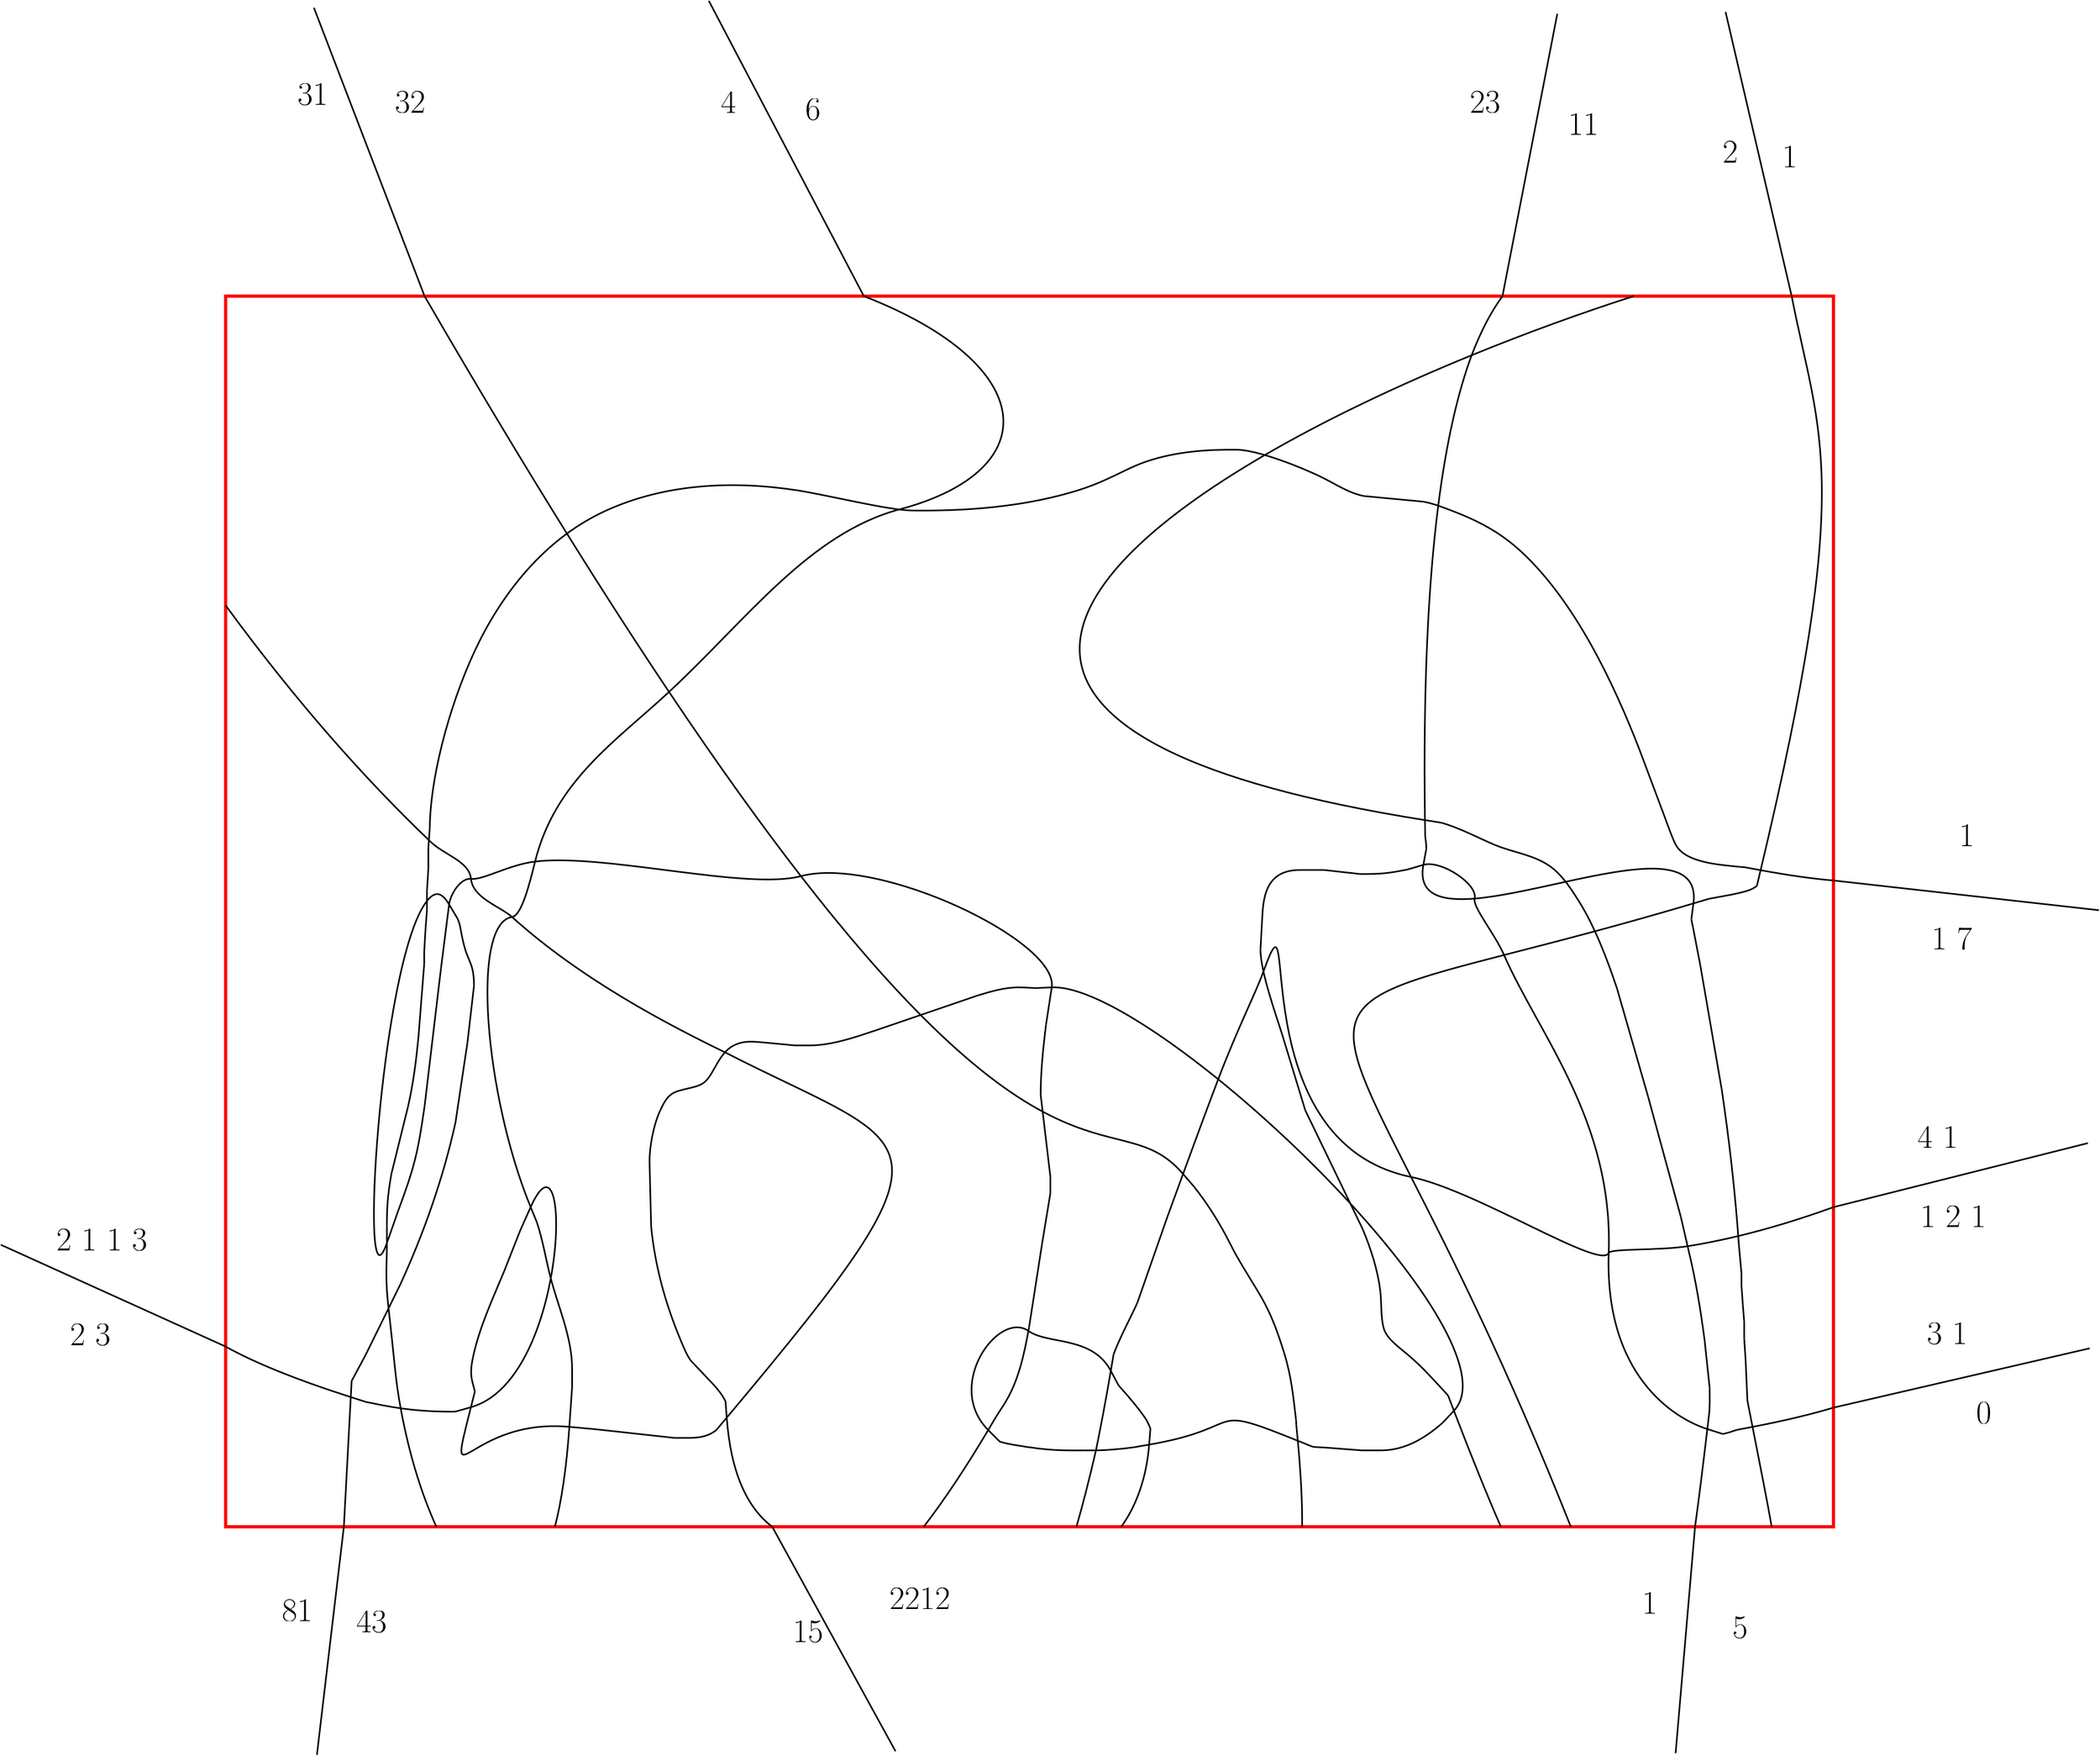 <?xml version="1.0"?>
<!DOCTYPE ipe SYSTEM "ipe.dtd">
<ipe version="70005" creator="svgtoipe 20091018">
<ipestyle>
<layout paper="1500 1300" frame="1500 1300" origin="0 0" crop="no"/>
<opacity name="10%" value="0.10"/>
<opacity name="20%" value="0.20"/>
<opacity name="30%" value="0.30"/>
<opacity name="40%" value="0.40"/>
<opacity name="50%" value="0.50"/>
<opacity name="60%" value="0.60"/>
<opacity name="70%" value="0.70"/>
<opacity name="80%" value="0.80"/>
<opacity name="90%" value="0.90"/>
<pathstyle cap="0" join="0" fillrule="wind"/>
</ipestyle>
<page>
<group matrix="1 0 0 -1 0 1300">
<group matrix="1 0 0 1 241 261.551">
<path stroke="1 0 0" pen="2" cap="0" join="0">
0 0 m 1000 0 l 1000 765.449 l 0 765.449 l h
</path>
<path stroke="0 0 0" pen="1" cap="0" join="0">
923.006 679.239 m
921.94 669.209 920.874 659.18 919.808 649.15 c
</path>
<path stroke="0 0 0" pen="1" cap="0" join="0">
919.808 649.15 m
917.392 630.796 914.366 612.132 909.999 594.13 c
</path>
<path stroke="0 0 0" pen="1" cap="0" join="0">
909.999 594.13 m
908.349 586.966 906.698 579.802 905.048 572.638 c
</path>
<path stroke="0 0 0" pen="1" cap="0" join="0">
905.048 572.638 m
898.259 547.708 891.471 522.777 884.682 497.846 c
</path>
<path stroke="0 0 0" pen="1" cap="0" join="0">
884.682 497.846 m
878.258 475.495 871.833 453.143 865.409 430.792 c
</path>
<path stroke="0 0 0" pen="1" cap="0" join="0">
865.409 430.792 m
859.374 412.696 851.482 391.866 841.295 375.773 c
</path>
<path stroke="0 0 0" pen="1" cap="0" join="0">
841.295 375.773 m
837.135 369.214 832.57 362.173 826.724 357.015 c
</path>
<path stroke="0 0 0" pen="1" cap="0" join="0">
826.724 357.015 m
816.09 347.627 801.588 346.51 788.899 341.145 c
</path>
<path stroke="0 0 0" pen="1" cap="0" join="0">
705.511 359.439 m
698.061 358.605 690.61 357.771 683.16 356.938 c
</path>
<path stroke="0 0 0" pen="1" cap="0" join="0">
683.16 356.938 m
678.288 356.938 673.417 356.938 668.545 356.938 c
</path>
<path stroke="0 0 0" pen="1" cap="0" join="0">
668.545 356.938 m
664.144 356.912 659.536 357.531 655.65 359.749 c
</path>
<path stroke="0 0 0" pen="1" cap="0" join="0">
655.65 359.749 m
644.552 366.11 645.154 381.034 644.397 392.107 c
</path>
<path stroke="0 0 0" pen="1" cap="0" join="0">
644.397 392.107 m
644.137 396.978 643.876 401.85 643.615 406.721 c
</path>
<path stroke="0 0 0" pen="1" cap="0" join="0">
643.615 406.721 m
643.778 420.235 652.719 445.501 657.077 459.161 c
</path>
<path stroke="0 0 0" pen="1" cap="0" join="0">
657.077 459.161 m
661.883 474.922 666.689 490.682 671.494 506.443 c
</path>
<path stroke="0 0 0" pen="1" cap="0" join="0">
671.494 506.443 m
683.403 531.087 695.313 555.731 707.222 580.375 c
</path>
<path stroke="0 0 0" pen="1" cap="0" join="0">
707.222 580.375 m
712.371 592.806 716.558 605.667 718.166 619.061 c
</path>
<path stroke="0 0 0" pen="1" cap="0" join="0">
718.166 619.061 m
718.948 625.62 718.32 638.301 721.028 643.992 c
</path>
<path stroke="0 0 0" pen="1" cap="0" join="0">
721.028 643.992 m
723.762 649.743 730.76 654.557 735.6 658.718 c
</path>
<path stroke="0 0 0" pen="1" cap="0" join="0">
735.6 658.718 m
743.827 665.794 747.317 669.782 754.53 677.52 c
</path>
<path stroke="0 0 0" pen="1" cap="0" join="0">
719.266 717.924 m
733.502 717.752 745.778 710.436 756.232 701.341 c
</path>
<path stroke="0 0 0" pen="1" cap="0" join="0">
706.371 717.924 m
710.669 717.924 714.968 717.924 719.266 717.924 c
</path>
<path stroke="0 0 0" pen="1" cap="0" join="0">
684.02 716.205 m
691.47 716.778 698.92 717.351 706.371 717.924 c
</path>
<path stroke="0 0 0" pen="1" cap="0" join="0">
665.726 699.011 m
663.912 683.709 662.872 671.897 658.212 656.887 c
</path>
<path stroke="0 0 0" pen="1" cap="0" join="0">
658.212 656.887 m
648.24 624.804 643.03 622.216 627.642 594.99 c
</path>
<path stroke="0 0 0" pen="1" cap="0" join="0">
627.642 594.99 m
625.714 591.265 623.785 587.539 621.857 583.814 c
</path>
<path stroke="0 0 0" pen="1" cap="0" join="0">
585.733 572.638 m
579.524 590.405 573.314 608.172 567.104 625.939 c
</path>
<path stroke="0 0 0" pen="1" cap="0" join="0">
573.139 699.871 m
570.775 695.341 561.37 684.199 557.648 680.099 c
</path>
<path stroke="0 0 0" pen="1" cap="0" join="0">
491.453 714.7 m
513.693 718.44 519.367 717.958 541.314 717.924 c
</path>
<path stroke="0 0 0" pen="1" cap="0" join="0">
483.983 689.555 m
493.198 675.241 496.697 657.988 499.689 641.413 c
</path>
<path stroke="0 0 0" pen="1" cap="0" join="0">
499.689 641.413 m
502.411 623.933 505.133 606.452 507.856 588.972 c
</path>
<path stroke="0 0 0" pen="1" cap="0" join="0">
507.856 588.972 m
509.552 578.656 511.249 568.34 512.945 558.024 c
</path>
<path stroke="0 0 0" pen="1" cap="0" join="0">
512.945 558.024 m
512.945 554.585 512.945 551.146 512.945 547.707 c
</path>
<path stroke="0 0 0" pen="1" cap="0" join="0">
512.945 547.707 m
510.939 530.8 508.933 513.893 506.927 496.987 c
</path>
<path stroke="0 0 0" pen="1" cap="0" join="0">
506.927 496.987 m
506.901 482.131 508.466 467.861 510.237 453.143 c
</path>
<path stroke="0 0 0" pen="1" cap="0" join="0">
493.173 429.932 m
484.413 429.949 475.704 432.528 467.382 435.107 c
</path>
<path stroke="0 0 0" pen="1" cap="0" join="0">
467.382 435.107 m
446.464 442.266 425.545 449.424 404.626 456.582 c
</path>
<path stroke="0 0 0" pen="1" cap="0" join="0">
404.626 456.582 m
391.611 460.923 377.177 466.013 363.362 466.038 c
</path>
<path stroke="0 0 0" pen="1" cap="0" join="0">
363.362 466.038 m
360.21 466.038 357.058 466.038 353.906 466.038 c
</path>
<path stroke="0 0 0" pen="1" cap="0" join="0">
353.906 466.038 m
347.602 465.442 341.297 464.846 334.993 464.25 c
</path>
<path stroke="0 0 0" pen="1" cap="0" join="0">
334.993 464.25 m
328.391 463.717 322.408 462.858 316.08 466.038 c
</path>
<path stroke="0 0 0" pen="1" cap="0" join="0">
316.08 466.038 m
306.607 470.801 303.976 483.67 297.873 488.888 c
</path>
<path stroke="0 0 0" pen="1" cap="0" join="0">
297.873 488.888 m
293.11 492.963 282.708 492.714 277.473 496.247 c
</path>
<path stroke="0 0 0" pen="1" cap="0" join="0">
277.473 496.247 m
274.008 498.594 272.065 502.746 270.329 506.443 c
</path>
<path stroke="0 0 0" pen="1" cap="0" join="0">
270.329 506.443 m
266.219 515.194 263.658 528.579 263.64 538.251 c
</path>
<path stroke="0 0 0" pen="1" cap="0" join="0">
263.64 538.251 m
263.976 551.719 264.311 565.188 264.646 578.656 c
</path>
<path stroke="0 0 0" pen="1" cap="0" join="0">
264.646 578.656 m
266.959 602.89 273.509 626.721 282.914 649.15 c
</path>
<path stroke="0 0 0" pen="1" cap="0" join="0">
282.914 649.15 m
284.668 653.32 286.645 658.409 289.25 662.045 c
</path>
<path stroke="0 0 0" pen="1" cap="0" join="0">
289.25 662.045 m
294.133 667.203 299.016 672.361 303.899 677.52 c
</path>
<path stroke="0 0 0" pen="1" cap="0" join="0">
279.114 710.187 m
281.98 710.187 284.846 710.187 287.711 710.187 c
</path>
<path stroke="0 0 0" pen="1" cap="0" join="0">
230.973 704.891 m
247.02 706.657 263.067 708.422 279.114 710.187 c
</path>
<path stroke="0 0 0" pen="1" cap="0" join="0">
215.499 667.203 m
215.499 670.929 215.499 674.654 215.499 678.379 c
</path>
<path stroke="0 0 0" pen="1" cap="0" join="0">
201.65 608.745 m
206.472 628.019 215.464 647.138 215.499 667.203 c
</path>
<path stroke="0 0 0" pen="1" cap="0" join="0">
183.192 581.235 m
179.917 589.545 176.642 597.856 173.366 606.166 c
</path>
<path stroke="0 0 0" pen="1" cap="0" join="0">
173.366 606.166 m
165.999 624.03 157.815 641.267 153.783 660.326 c
</path>
<path stroke="0 0 0" pen="1" cap="0" join="0">
153.783 660.326 m
152.889 664.538 152.322 668.931 153.018 673.221 c
</path>
<path stroke="0 0 0" pen="1" cap="0" join="0">
90.8466 688.515 m
108.35 692.297 122.792 693.879 140.707 693.853 c
</path>
<path stroke="0 0 0" pen="1" cap="0" join="0">
87.0469 658.607 m
84.5882 663.192 82.1296 667.777 79.6709 672.362 c
</path>
<path stroke="0 0 0" pen="1" cap="0" join="0">
108.633 614.763 m
101.438 629.377 94.2423 643.992 87.0469 658.607 c
</path>
<path stroke="0 0 0" pen="1" cap="0" join="0">
142.925 514.18 m
135.292 548.748 123.359 582.602 108.633 614.763 c
</path>
<path stroke="0 0 0" pen="1" cap="0" join="0">
150.405 464.319 m
147.912 480.939 145.418 497.56 142.925 514.18 c
</path>
<path stroke="0 0 0" pen="1" cap="0" join="0">
154.462 429.072 m
153.11 440.821 151.757 452.57 150.405 464.319 c
</path>
<path stroke="0 0 0" pen="1" cap="0" join="0">
148.152 403.282 m
151.015 414.699 154.479 414.914 154.462 429.072 c
</path>
<path stroke="0 0 0" pen="1" cap="0" join="0">
133.968 417.897 m
130.561 446.552 127.153 475.208 123.746 503.864 c
</path>
<path stroke="0 0 0" pen="1" cap="0" join="0">
123.746 503.864 m
119.568 532.869 117.488 541.655 107.223 569.199 c
</path>
<path stroke="0 0 0" pen="1" cap="0" join="0">
103.097 545.988 m
106.564 531.947 110.032 517.905 113.499 503.864 c
</path>
<path stroke="0 0 0" pen="1" cap="0" join="0">
113.499 503.864 m
116.723 489.774 118.537 475.237 119.929 460.88 c
</path>
<path stroke="0 0 0" pen="1" cap="0" join="0">
119.929 460.88 m
121.124 445.693 122.319 430.505 123.514 415.318 c
</path>
<path stroke="0 0 0" pen="1" cap="0" join="0">
123.514 415.318 m
123.514 412.739 123.514 410.16 123.514 407.581 c
</path>
<path stroke="0 0 0" pen="1" cap="0" join="0">
123.514 407.581 m
123.801 402.709 124.087 397.838 124.374 392.966 c
</path>
<path stroke="0 0 0" pen="1" cap="0" join="0">
124.374 392.966 m
124.66 389.241 124.947 385.516 125.233 381.791 c
</path>
<path stroke="0 0 0" pen="1" cap="0" join="0">
125.233 381.791 m
125.233 377.779 125.233 373.767 125.233 369.755 c
</path>
<path stroke="0 0 0" pen="1" cap="0" join="0">
125.233 369.755 m
125.52 365.17 125.807 360.585 126.093 356 c
</path>
<path stroke="0 0 0" pen="1" cap="0" join="0">
126.093 356 m
126.093 351.702 126.093 347.404 126.093 343.105 c
</path>
<path stroke="0 0 0" pen="1" cap="0" join="0">
126.093 343.105 m
126.38 339.094 126.666 335.082 126.953 331.07 c
</path>
<path stroke="0 0 0" pen="1" cap="0" join="0">
126.953 331.07 m
127.374 295.162 141.662 247.063 157.686 215.014 c
</path>
<path stroke="0 0 0" pen="1" cap="0" join="0">
157.686 215.014 m
174.811 180.774 200.747 149.869 236.131 133.612 c
</path>
<path stroke="0 0 0" pen="1" cap="0" join="0">
236.131 133.612 m
273.32 116.522 315.642 114.605 355.625 120.812 c
</path>
<path stroke="0 0 0" pen="1" cap="0" join="0">
355.625 120.812 m
373.988 123.666 412.088 133.165 426.978 133.346 c
</path>
<path stroke="0 0 0" pen="1" cap="0" join="0">
426.978 133.346 m
460.333 133.733 494.548 131.205 526.7 121.809 c
</path>
<path stroke="0 0 0" pen="1" cap="0" join="0">
526.7 121.809 m
549.077 115.258 558.817 107.47 573.122 102.698 c
</path>
<path stroke="0 0 0" pen="1" cap="0" join="0">
573.122 102.698 m
591.184 96.6893 610.122 95.3052 629.001 95.5202 c
</path>
<path stroke="0 0 0" pen="1" cap="0" join="0">
629.001 95.5202 m
642.162 95.6749 670.162 106.859 682.3 112.928 c
</path>
<path stroke="0 0 0" pen="1" cap="0" join="0">
682.3 112.928 m
690.613 117.081 698.883 122.651 708.09 124.354 c
</path>
<path stroke="0 0 0" pen="1" cap="0" join="0">
708.09 124.354 m
720.412 125.523 732.734 126.692 745.056 127.861 c
</path>
<path stroke="0 0 0" pen="1" cap="0" join="0">
745.056 127.861 m
750.549 128.858 756.163 131.007 761.39 132.985 c
</path>
<path stroke="0 0 0" pen="1" cap="0" join="0">
761.39 132.985 m
778.463 139.424 792.587 146.636 806.092 159.213 c
</path>
<path stroke="0 0 0" pen="1" cap="0" join="0">
806.092 159.213 m
839.189 190.032 863.105 240.211 879.327 282.069 c
</path>
<path stroke="0 0 0" pen="1" cap="0" join="0">
879.327 282.069 m
884.485 295.823 889.643 309.578 894.801 323.333 c
</path>
<path stroke="0 0 0" pen="1" cap="0" join="0">
894.801 323.333 m
896.486 327.752 900.285 338.867 902.486 342.237 c
</path>
<path stroke="0 0 0" pen="1" cap="0" join="0">
902.486 342.237 m
909.372 352.751 930.313 353.757 941.919 355.003 c
</path>
<path stroke="0 0 0" pen="1" cap="0" join="0">
912.69 392.966 m
914.18 400.703 915.67 408.44 917.16 416.177 c
</path>
<path stroke="0 0 0" pen="1" cap="0" join="0">
917.16 416.177 m
921.611 441.968 926.061 467.758 930.511 493.548 c
</path>
<path stroke="0 0 0" pen="1" cap="0" join="0">
930.511 493.548 m
935.222 525.545 938.918 557.594 941.136 589.832 c
</path>
<path stroke="0 0 0" pen="1" cap="0" join="0">
941.136 589.832 m
941.684 595.85 942.231 601.867 942.778 607.885 c
</path>
<path stroke="0 0 0" pen="1" cap="0" join="0">
942.778 607.885 m
942.778 610.464 942.778 613.043 942.778 615.622 c
</path>
<path stroke="0 0 0" pen="1" cap="0" join="0">
942.778 615.622 m
943.065 619.634 943.351 623.646 943.638 627.658 c
</path>
<path stroke="0 0 0" pen="1" cap="0" join="0">
943.638 627.658 m
943.913 631.097 944.188 634.535 944.463 637.974 c
</path>
<path stroke="0 0 0" pen="1" cap="0" join="0">
944.463 637.974 m
944.463 641.413 944.463 644.852 944.463 648.29 c
</path>
<path stroke="0 0 0" pen="1" cap="0" join="0">
944.463 648.29 m
944.761 652.875 945.059 657.46 945.357 662.045 c
</path>
<path stroke="0 0 0" pen="1" cap="0" join="0">
945.357 662.045 m
945.724 670.356 946.091 678.666 946.458 686.976 c
</path>
<path stroke="0 0 0" pen="1" cap="0" join="0">
922.735 694.546 m
923.169 689.444 923.012 684.842 923.006 679.239 c
</path>
<path stroke="0 0 0" pen="1" cap="0" join="0">
921.539 704.679 m
921.938 701.302 922.337 697.924 922.735 694.546 c
</path>
<path stroke="0 0 0" pen="1" cap="0" join="0">
931.17 707.742 m
927.96 706.721 924.75 705.7 921.539 704.679 c
</path>
<path stroke="0 0 0" pen="1" cap="0" join="0">
735.208 356.594 m
722.373 359.153 718.677 359.456 705.511 359.439 c
</path>
<path stroke="0 0 0" pen="1" cap="0" join="0">
744.934 353.724 m
741.692 354.681 738.45 355.638 735.208 356.594 c
</path>
<path stroke="0 0 0" pen="1" cap="0" join="0">
746.772 343.744 m
746.16 347.071 745.547 350.397 744.934 353.724 c
</path>
<path stroke="0 0 0" pen="1" cap="0" join="0">
756.232 701.341 m
756.463 701.14 756.733 700.907 757.033 700.647 c
</path>
<path stroke="0 0 0" pen="1" cap="0" join="0">
757.033 700.647 m
759.333 698.195 761.633 695.743 763.933 693.292 c
</path>
<path stroke="0 0 0" pen="1" cap="0" join="0">
754.53 677.52 m
755.579 678.641 758.059 681.227 760.319 683.851 c
</path>
<path stroke="0 0 0" pen="1" cap="0" join="0">
760.319 683.851 m
761.523 686.998 762.728 690.145 763.933 693.292 c
</path>
<path stroke="0 0 0" pen="1" cap="0" join="0">
665.887 701.982 m
665.851 700.782 665.811 699.743 665.726 699.011 c
</path>
<path stroke="0 0 0" pen="1" cap="0" join="0">
666.823 711.959 m
666.511 708.633 666.199 705.307 665.887 701.982 c
</path>
<path stroke="0 0 0" pen="1" cap="0" join="0">
676.138 715.721 m
679.519 716.009 682.922 716.188 684.02 716.205 c
</path>
<path stroke="0 0 0" pen="1" cap="0" join="0">
666.823 711.959 m
669.928 713.213 673.033 714.467 676.138 715.721 c
</path>
<path stroke="0 0 0" pen="1" cap="0" join="0">
557.648 680.099 m
556.875 679.248 556.062 678.33 555.27 677.357 c
</path>
<path stroke="0 0 0" pen="1" cap="0" join="0">
555.27 677.357 m
553.692 674.388 552.113 671.419 550.535 668.451 c
</path>
<path stroke="0 0 0" pen="1" cap="0" join="0">
567.104 625.939 m
563.933 633.341 555.895 648.089 552.222 658.411 c
</path>
<path stroke="0 0 0" pen="1" cap="0" join="0">
552.222 658.412 m
551.66 661.758 551.097 665.104 550.535 668.451 c
</path>
<path stroke="0 0 0" pen="1" cap="0" join="0">
541.314 717.924 m
547.379 717.917 557.245 717.052 564.44 716.08 c
</path>
<path stroke="0 0 0" pen="1" cap="0" join="0">
564.44 716.08 m
567.752 715.508 571.064 714.936 574.377 714.363 c
</path>
<path stroke="0 0 0" pen="1" cap="0" join="0">
575.177 704.346 m
574.422 702.476 573.619 700.792 573.139 699.871 c
</path>
<path stroke="0 0 0" pen="1" cap="0" join="0">
574.377 714.363 m
574.643 711.024 574.91 707.685 575.177 704.346 c
</path>
<path stroke="0 0 0" pen="1" cap="0" join="0">
479.401 696.647 m
480.928 694.283 482.455 691.919 483.983 689.555 c
</path>
<path stroke="0 0 0" pen="1" cap="0" join="0">
474.277 705.288 m
475.985 702.408 477.693 699.528 479.401 696.647 c
</path>
<path stroke="0 0 0" pen="1" cap="0" join="0">
481.447 712.499 m
485.158 713.647 489.321 714.34 491.453 714.7 c
</path>
<path stroke="0 0 0" pen="1" cap="0" join="0">
474.277 705.288 m
476.667 707.692 479.057 710.096 481.447 712.499 c
</path>
<path stroke="0 0 0" pen="1" cap="0" join="0">
287.711 710.187 m
294.718 710.173 300.114 709.294 305.177 705.299 c
</path>
<path stroke="0 0 0" pen="1" cap="0" join="0">
305.177 705.299 m
307.338 702.725 309.498 700.15 311.659 697.576 c
</path>
<path stroke="0 0 0" pen="1" cap="0" join="0">
303.899 677.52 m
306.154 680.047 309.119 683.698 310.917 687.497 c
</path>
<path stroke="0 0 0" pen="1" cap="0" join="0">
310.917 687.497 m
311.164 690.857 311.411 694.216 311.659 697.576 c
</path>
<path stroke="0 0 0" pen="1" cap="0" join="0">
140.707 693.853 m
141.421 693.852 142.164 693.843 142.921 693.816 c
</path>
<path stroke="0 0 0" pen="1" cap="0" join="0">
142.921 693.816 m
146.135 692.907 149.348 691.998 152.562 691.089 c
</path>
<path stroke="0 0 0" pen="1" cap="0" join="0">
153.018 673.221 m
153.464 675.945 154.494 678.633 155.009 681.387 c
</path>
<path stroke="0 0 0" pen="1" cap="0" join="0">
155.009 681.387 m
154.193 684.621 153.377 687.855 152.562 691.089 c
</path>
<path stroke="0 0 0" pen="1" cap="0" join="0">
79.6709 672.362 m
79.305 673.009 78.8441 673.822 78.3684 674.714 c
</path>
<path stroke="0 0 0" pen="1" cap="0" join="0">
78.3684 674.714 m
78.1924 678.074 78.0164 681.435 77.8404 684.796 c
</path>
<path stroke="0 0 0" pen="1" cap="0" join="0">
87.4063 687.859 m
88.8121 688.131 90.0354 688.34 90.8466 688.515 c
</path>
<path stroke="0 0 0" pen="1" cap="0" join="0">
77.8404 684.796 m
81.0291 685.817 84.2177 686.838 87.4063 687.859 c
</path>
<path stroke="0 0 0" pen="1" cap="0" join="0">
949.647 368.569 m
950.453 368.155 951.403 367.551 952.346 366.817 c
</path>
<path stroke="0 0 0" pen="1" cap="0" join="0">
952.346 366.817 m
953.122 363.563 953.898 360.308 954.674 357.054 c
</path>
<path stroke="0 0 0" pen="1" cap="0" join="0">
941.919 355.003 m
942.584 355.074 943.596 355.134 944.787 355.221 c
</path>
<path stroke="0 0 0" pen="1" cap="0" join="0">
944.787 355.221 m
948.083 355.832 951.378 356.443 954.674 357.054 c
</path>
<path stroke="0 0 0" pen="1" cap="0" join="0">
911.598 387.668 m
912.039 389.881 912.501 392.002 912.69 392.966 c
</path>
<path stroke="0 0 0" pen="1" cap="0" join="0">
912.895 377.718 m
912.463 381.035 912.03 384.351 911.598 387.668 c
</path>
<path stroke="0 0 0" pen="1" cap="0" join="0">
922.648 374.817 m
930.193 373.338 944.265 371.341 949.647 368.569 c
</path>
<path stroke="0 0 0" pen="1" cap="0" join="0">
912.895 377.718 m
916.146 376.751 919.397 375.784 922.648 374.817 c
</path>
<path stroke="0 0 0" pen="1" cap="0" join="0">
746.056 335.976 m
746.357 338.23 746.72 340.488 746.772 343.744 c
</path>
<path stroke="0 0 0" pen="1" cap="0" join="0">
745.916 325.912 m
745.963 329.267 746.01 332.621 746.056 335.976 c
</path>
<path stroke="0 0 0" pen="1" cap="0" join="0">
788.899 341.145 m
779.583 337.199 767.023 330.522 755.89 327.491 c
</path>
<path stroke="0 0 0" pen="1" cap="0" join="0">
755.89 327.491 m
752.565 326.965 749.241 326.438 745.916 325.912 c
</path>
<path stroke="0 0 0" pen="1" cap="0" join="0">
591.967 555.582 m
589.889 561.267 587.811 566.953 585.733 572.638 c
</path>
<path stroke="0 0 0" pen="1" cap="0" join="0">
595.473 545.988 m
594.305 549.186 593.136 552.384 591.967 555.582 c
</path>
<path stroke="0 0 0" pen="1" cap="0" join="0">
621.857 583.814 m
616.144 573.273 609.63 563.061 602.097 553.697 c
</path>
<path stroke="0 0 0" pen="1" cap="0" join="0">
602.097 553.697 m
599.889 551.128 597.681 548.558 595.473 545.988 c
</path>
<path stroke="0 0 0" pen="1" cap="0" join="0">
503.743 430.396 m
500.233 430.245 496.706 429.928 493.173 429.932 c
</path>
<path stroke="0 0 0" pen="1" cap="0" join="0">
513.805 429.932 m
510.451 430.087 507.097 430.241 503.743 430.396 c
</path>
<path stroke="0 0 0" pen="1" cap="0" join="0">
510.237 453.143 m
510.915 448.733 511.593 444.323 512.271 439.913 c
</path>
<path stroke="0 0 0" pen="1" cap="0" join="0">
512.271 439.913 m
512.782 436.586 513.293 433.259 513.805 429.932 c
</path>
<path stroke="0 0 0" pen="1" cap="0" join="0">
215.499 678.379 m
215.161 683.282 214.823 688.185 214.484 693.088 c
</path>
<path stroke="0 0 0" pen="1" cap="0" join="0">
214.484 693.088 m
214.249 696.495 214.014 699.902 213.779 703.31 c
</path>
<path stroke="0 0 0" pen="1" cap="0" join="0">
223.752 704.227 m
226.159 704.448 228.566 704.67 230.973 704.891 c
</path>
<path stroke="0 0 0" pen="1" cap="0" join="0">
213.779 703.31 m
217.104 703.615 220.428 703.921 223.752 704.227 c
</path>
<path stroke="0 0 0" pen="1" cap="0" join="0">
185.603 575.828 m
184.8 577.63 183.996 579.433 183.192 581.235 c
</path>
<path stroke="0 0 0" pen="1" cap="0" join="0">
189.709 566.62 m
188.34 569.69 186.972 572.759 185.603 575.828 c
</path>
<path stroke="0 0 0" pen="1" cap="0" join="0">
193.561 575.994 m
197.102 586.565 199.18 598.847 201.65 608.745 c
</path>
<path stroke="0 0 0" pen="1" cap="0" join="0">
189.709 566.62 m
190.993 569.745 192.277 572.869 193.561 575.994 c
</path>
<path stroke="0 0 0" pen="1" cap="0" join="0">
137.683 388.634 m
136.444 398.388 135.206 408.142 133.968 417.897 c
</path>
<path stroke="0 0 0" pen="1" cap="0" join="0">
138.988 378.352 m
138.553 381.779 138.118 385.206 137.683 388.634 c
</path>
<path stroke="0 0 0" pen="1" cap="0" join="0">
144.206 387.096 m
146.315 391.681 145.878 394.198 148.152 403.282 c
</path>
<path stroke="0 0 0" pen="1" cap="0" join="0">
138.988 378.352 m
140.727 381.267 142.467 384.182 144.206 387.096 c
</path>
<path stroke="0 0 0" pen="1" cap="0" join="0">
100.288 578.89 m
100.297 567.615 100.584 560.474 103.097 545.988 c
</path>
<path stroke="0 0 0" pen="1" cap="0" join="0">
100.303 588.972 m
100.298 585.611 100.293 582.251 100.288 578.89 c
</path>
<path stroke="0 0 0" pen="1" cap="0" join="0">
107.223 569.199 m
106.024 572.627 104.824 576.054 103.625 579.481 c
</path>
<path stroke="0 0 0" pen="1" cap="0" join="0">
103.625 579.481 m
102.518 582.645 101.41 585.809 100.303 588.972 c
</path>
<path stroke="0 0 0" pen="1" cap="0" join="0">
946.458 686.976 m
946.873 689.099 947.289 691.223 947.705 693.346 c
</path>
<path stroke="0 0 0" pen="1" cap="0" join="0">
947.705 693.346 m
948.355 696.667 949.005 699.988 949.656 703.31 c
</path>
<path stroke="0 0 0" pen="1" cap="0" join="0">
939.709 705.217 m
937.054 706.094 934.55 707.078 931.17 707.742 c
</path>
<path stroke="0 0 0" pen="1" cap="0" join="0">
949.656 703.31 m
946.34 703.945 943.025 704.581 939.709 705.217 c
</path>
<path stroke="0 0 0" pen="1" cap="0" join="0">
913.896 765.449 m
916.326 747.946 918.875 727.257 921.539 704.679 c
</path>
<path stroke="0 0 0" pen="1" cap="0" join="0">
763.933 693.292 m
774.922 721.995 784.574 745.849 793.137 765.449 c
</path>
<path stroke="0 0 0" pen="1" cap="0" join="0">
557.033 765.449 m
566.094 752.883 572.668 735.747 574.377 714.363 c
</path>
<path stroke="0 0 0" pen="1" cap="0" join="0">
434.185 765.449 m
447.303 748.363 460.746 728.109 474.277 705.288 c
</path>
<path stroke="0 0 0" pen="1" cap="0" join="0">
77.8404 684.796 m
76.057 718.85 74.5709 745.828 73.5384 765.449 c
</path>
<path stroke="0 0 0" pen="1" cap="0" join="0">
954.674 357.054 m
1013.03 112.257 991.396 89.1767 973.992 0 c
</path>
<path stroke="0 0 0" pen="1" cap="0" join="0">
213.779 703.31 m
211.989 729.268 208.783 750.07 204.795 765.449 c
</path>
<path stroke="0 0 0" pen="1" cap="0" join="0">
949.656 703.31 m
954.487 727.986 958.614 748.681 961.571 765.449 c
</path>
<path stroke="0 0 0" pen="1" cap="0" join="0">
669.545 765.449 m
669.66 750.758 668.778 732.795 666.823 711.959 c
</path>
<path stroke="0 0 0" pen="1" cap="0" join="0">
311.659 697.576 m
314.148 731.401 324.117 753.449 339.96 765.449 c
</path>
<path stroke="0 0 0" pen="1" cap="0" join="0">
152.562 691.089 m
136.961 752.939 150.26 697.466 213.779 703.31 c
</path>
<path stroke="0 0 0" pen="1" cap="0" join="0">
1000 691.349 m
985.771 695.62 968.857 699.627 949.656 703.31 c
</path>
<path stroke="0 0 0" pen="1" cap="0" join="0">
0 653.369 m
17.6749 663.256 43.36 673.753 77.8404 684.796 c
</path>
<path stroke="0 0 0" pen="1" cap="0" join="0">
954.674 357.054 m
971.973 360.261 987.015 362.375 1000 363.48 c
</path>
<path stroke="0 0 0" pen="1" cap="0" join="0">
574.377 714.363 m
637.232 703.5 607.678 688.07 666.823 711.959 c
</path>
<path stroke="0 0 0" pen="1" cap="0" join="0">
745.916 325.912 m
448.284 278.785 505.259 180.89 646.037 98.9881 c
</path>
<path stroke="0 0 0" pen="1" cap="0" join="0">
833.205 364.315 m
875.733 355.052 916.847 347.389 912.895 377.718 c
</path>
<path stroke="0 0 0" pen="1" cap="0" join="0">
744.934 353.724 m
741.514 372.287 755.546 376.426 776.814 374.735 c
</path>
<path stroke="0 0 0" pen="1" cap="0" join="0">
776.814 374.735 m
792.932 373.371 813.225 368.667 833.205 364.315 c
</path>
<path stroke="0 0 0" pen="1" cap="0" join="0">
550.535 668.451 m
547.54 686.266 544.379 702.702 541.314 717.924 c
</path>
<path stroke="0 0 0" pen="1" cap="0" join="0">
541.314 717.924 m
537.262 735.441 533.261 751.278 529.154 765.449 c
</path>
<path stroke="0 0 0" pen="1" cap="0" join="0">
763.933 693.292 m
783.267 672.683 748.889 618.074 699.008 563.839 c
</path>
<path stroke="0 0 0" pen="1" cap="0" join="0">
152.562 691.089 m
180.213 683.268 195.761 645.409 202.142 611.399 c
</path>
<path stroke="0 0 0" pen="1" cap="0" join="0">
202.142 611.399 m
209.886 570.118 203.983 534.607 189.709 566.62 c
</path>
<path stroke="0 0 0" pen="1" cap="0" join="0">
595.473 545.988 m
573.413 520.31 551.784 530.546 508.35 507.338 c
</path>
<path stroke="0 0 0" pen="1" cap="0" join="0">
508.35 507.338 m
488.379 496.667 463.789 478.907 432.415 447.284 c
</path>
<path stroke="0 0 0" pen="1" cap="0" join="0">
212.387 147.866 m
185.198 104.244 155.661 55.0839 123.732 0 c
</path>
<path stroke="0 0 0" pen="1" cap="0" join="0">
275.777 246.152 m
256.111 216.813 234.996 184.139 212.387 147.866 c
</path>
<path stroke="0 0 0" pen="1" cap="0" join="0">
432.415 447.284 m
410.972 425.676 386.36 397.595 357.792 360.756 c
</path>
<path stroke="0 0 0" pen="1" cap="0" join="0">
357.792 360.756 m
333.492 329.414 306.279 291.641 275.777 246.152 c
</path>
<path stroke="0 0 0" pen="1" cap="0" join="0">
311.659 697.576 m
464.022 516.025 432.822 533.084 310.767 470.44 c
</path>
<path stroke="0 0 0" pen="1" cap="0" join="0">
126.971 338.895 m
86.9747 300.672 44.2877 252.844 0 192.348 c
</path>
<path stroke="0 0 0" pen="1" cap="0" join="0">
851.412 395.114 m
869.716 390.186 890.265 384.45 912.895 377.718 c
</path>
<path stroke="0 0 0" pen="1" cap="0" join="0">
795.105 409.818 m
811.294 405.644 830.063 400.861 851.412 395.114 c
</path>
<path stroke="0 0 0" pen="1" cap="0" join="0">
754.195 130.151 m
747.864 179.792 744.77 243.84 745.916 325.912 c
</path>
<path stroke="0 0 0" pen="1" cap="0" join="0">
794.134 0 m
787.197 9.43866 780.791 21.533 774.942 36.7656 c
</path>
<path stroke="0 0 0" pen="1" cap="0" join="0">
774.942 36.7656 m
766.381 59.9821 759.256 90.4744 754.195 130.151 c
</path>
<path stroke="0 0 0" pen="1" cap="0" join="0">
646.037 98.9881 m
684.484 76.6204 729.295 55.4254 774.942 36.7656 c
</path>
<path stroke="0 0 0" pen="1" cap="0" join="0">
774.942 36.7656 m
808.833 22.9064 843.239 10.4419 875.701 0 c
</path>
<path stroke="0 0 0" pen="1" cap="0" join="0">
836.643 765.449 m
796.523 664.22 761.597 595.623 737.29 547.885 c
</path>
<path stroke="0 0 0" pen="1" cap="0" join="0">
737.29 547.885 m
683.02 441.217 681.96 438.97 795.105 409.818 c
</path>
<path stroke="0 0 0" pen="1" cap="0" join="0">
1000 566.644 m
978.952 574.244 959.327 580.155 940.962 584.578 c
</path>
<path stroke="0 0 0" pen="1" cap="0" join="0">
940.962 584.578 m
930.04 587.205 919.548 589.308 909.49 590.917 c
</path>
<path stroke="0 0 0" pen="1" cap="0" join="0">
617.34 487.109 m
610.995 503.783 603.761 523.312 595.473 545.988 c
</path>
<path stroke="0 0 0" pen="1" cap="0" join="0">
699.008 563.839 m
674.087 536.743 645.289 509.744 617.34 487.109 c
</path>
<path stroke="0 0 0" pen="1" cap="0" join="0">
617.34 487.109 m
575.239 453.004 535.171 428.948 513.805 429.932 c
</path>
<path stroke="0 0 0" pen="1" cap="0" join="0">
131.08 765.449 m
121.791 745.018 114.219 720.656 108.908 691.974 c
</path>
<path stroke="0 0 0" pen="1" cap="0" join="0">
513.805 429.932 m
518.22 401.203 406.205 347.879 357.792 360.756 c
</path>
<path stroke="0 0 0" pen="1" cap="0" join="0">
357.792 360.756 m
324.12 369.713 235.808 346.541 192.47 351.671 c
</path>
<path stroke="0 0 0" pen="1" cap="0" join="0">
100.303 588.972 m
82.3497 640.268 95.9553 414.165 125.028 376.481 c
</path>
<path stroke="0 0 0" pen="1" cap="0" join="0">
125.028 376.481 m
130.018 370.013 134.151 370.245 138.988 378.352 c
</path>
<path stroke="0 0 0" pen="1" cap="0" join="0">
921.539 704.679 m
900.551 698.006 857.557 671.069 860.207 595.121 c
</path>
<path stroke="0 0 0" pen="1" cap="0" join="0">
860.207 595.121 m
863.067 513.14 817.031 459.806 795.105 409.818 c
</path>
<path stroke="0 0 0" pen="1" cap="0" join="0">
275.777 246.152 m
242.821 276.815 204.974 301.36 192.47 351.671 c
</path>
<path stroke="0 0 0" pen="1" cap="0" join="0">
795.105 409.818 m
789.073 396.1 775.531 380.074 776.814 374.735 c
</path>
<path stroke="0 0 0" pen="1" cap="0" join="0">
776.814 374.735 m
778.988 365.686 755.762 350.528 744.934 353.724 c
</path>
<path stroke="0 0 0" pen="1" cap="0" join="0">
550.535 668.451 m
538.917 646.597 511.391 652.213 499.468 643.735 c
</path>
<path stroke="0 0 0" pen="1" cap="0" join="0">
499.468 643.735 m
480.745 630.422 446.753 677.605 474.277 705.288 c
</path>
<path stroke="0 0 0" pen="1" cap="0" join="0">
737.29 547.885 m
629.736 525.746 669.079 354.318 645.606 419.713 c
</path>
<path stroke="0 0 0" pen="1" cap="0" join="0">
645.606 419.713 m
640.598 433.666 629.675 454.692 617.34 487.109 c
</path>
<path stroke="0 0 0" pen="1" cap="0" join="0">
108.908 691.974 m
105.412 673.093 105.261 663.583 101.328 629.601 c
</path>
<path stroke="0 0 0" pen="1" cap="0" join="0">
101.328 629.601 m
99.0996 610.351 100.323 603.166 100.303 588.972 c
</path>
<path stroke="0 0 0" pen="1" cap="0" join="0">
909.49 590.917 m
891.677 593.763 861.492 592.236 860.207 595.121 c
</path>
<path stroke="0 0 0" pen="1" cap="0" join="0">
860.207 595.121 m
855.307 606.128 777.983 556.261 737.29 547.885 c
</path>
<path stroke="0 0 0" pen="1" cap="0" join="0">
152.612 362.456 m
151.497 351.26 135.399 347.476 126.971 338.895 c
</path>
<path stroke="0 0 0" pen="1" cap="0" join="0">
396.926 0 m
506.542 42.6887 510.413 108.331 419.385 132.556 c
</path>
<path stroke="0 0 0" pen="1" cap="0" join="0">
419.385 132.556 m
363.059 147.546 324.635 200.759 275.777 246.152 c
</path>
<path stroke="0 0 0" pen="1" cap="0" join="0">
192.47 351.671 m
189.017 365.566 184.115 385.282 178.126 386.172 c
</path>
<path stroke="0 0 0" pen="1" cap="0" join="0">
178.126 386.172 m
152.389 389.997 161.092 496.984 189.709 566.62 c
</path>
<path stroke="0 0 0" pen="1" cap="0" join="0">
192.47 351.671 m
175.719 353.779 160.207 363.304 152.612 362.456 c
</path>
<path stroke="0 0 0" pen="1" cap="0" join="0">
152.612 362.456 m
146.256 361.745 139.822 371.787 138.988 378.352 c
</path>
<path stroke="0 0 0" pen="1" cap="0" join="0">
310.767 470.44 m
273.917 452.544 221.032 424.847 178.126 386.172 c
</path>
<path stroke="0 0 0" pen="1" cap="0" join="0">
178.126 386.172 m
170.746 379.521 153.814 374.523 152.612 362.456 c
</path>
</group>
<path stroke="0 0 0" pen="1" cap="0" join="0">
364.732 261.551 m
295.923 82.1618 l
</path>
<path stroke="0 0 0" pen="1" cap="0" join="0">
637.926 261.551 m
541.519 77.8457 l
</path>
<path stroke="0 0 0" pen="1" cap="0" join="0">
1035.13 261.551 m
1069.24 85.8937 l
</path>
<path stroke="0 0 0" pen="1" cap="0" join="0">
1154.9 1027 m
1142.82 1167.78 l
</path>
<path stroke="0 0 0" pen="1" cap="0" join="0">
1214.99 261.551 m
1173.87 84.744 l
</path>
<path stroke="0 0 0" pen="1" cap="0" join="0">
1241 625.03 m
1406.11 643.509 l
</path>
<path stroke="0 0 0" pen="1" cap="0" join="0">
1241 828.194 m
1399.21 788.374 l
</path>
<path stroke="0 0 0" pen="1" cap="0" join="0">
1241 952.899 m
1400.36 915.993 l
</path>
<path stroke="0 0 0" pen="1" cap="0" join="0">
580.96 1027 m
657.641 1166.63 l
</path>
<path stroke="0 0 0" pen="1" cap="0" join="0">
314.538 1027 m
297.778 1168.93 l
</path>
<path stroke="0 0 0" pen="1" cap="0" join="0">
241 914.92 m
101.176 851.608 l
</path>
<text pos="285.707 142.565" transformations="affine" valign="baseline" matrix="1 0 0 -1 0 285.13" size="20" stroke="0 0 0">31</text>
<text pos="346.309 147.464" transformations="affine" valign="baseline" matrix="1 0 0 -1 0 294.927" size="20" stroke="0 0 0">32</text>
<text pos="548.967 147.607" transformations="affine" valign="baseline" matrix="1 0 0 -1 0 295.213" size="20" stroke="0 0 0">4</text>
<text pos="601.538 151.873" transformations="affine" valign="baseline" matrix="1 0 0 -1 0 303.745" size="20" stroke="0 0 0">6</text>
<text pos="1014.8 147.46" transformations="affine" valign="baseline" matrix="1 0 0 -1 0 294.919" size="20" stroke="0 0 0">23</text>
<text pos="1075.89 161.232" transformations="affine" valign="baseline" matrix="1 0 0 -1 0 322.464" size="20" stroke="0 0 0">11</text>
<text pos="1172.06 178.498" transformations="affine" valign="baseline" matrix="1 0 0 -1 0 356.995" size="20" stroke="0 0 0">2</text>
<text pos="1209.01 181.475" transformations="affine" valign="baseline" matrix="1 0 0 -1 0 362.95" size="20" stroke="0 0 0">1</text>
<text pos="1319.08 603.626" transformations="affine" valign="baseline" matrix="1 0 0 -1 0 1207.25" size="20" stroke="0 0 0">1</text>
<text pos="1301.96 667.855" transformations="affine" valign="baseline" matrix="1 0 0 -1 0 1335.71" size="20" stroke="0 0 0">1 7</text>
<text pos="1293.19 791.33" transformations="affine" valign="baseline" matrix="1 0 0 -1 0 1582.66" size="20" stroke="0 0 0">4 1</text>
<text pos="1294.95 840.641" transformations="affine" valign="baseline" matrix="1 0 0 -1 0 1681.28" size="20" stroke="0 0 0">1 2 1</text>
<text pos="1299.08 913.321" transformations="affine" valign="baseline" matrix="1 0 0 -1 0 1826.64" size="20" stroke="0 0 0">3 1</text>
<text pos="1329.7 962.764" transformations="affine" valign="baseline" matrix="1 0 0 -1 0 1925.53" size="20" stroke="0 0 0">0</text>
<text pos="1178.13 1096.28" transformations="affine" valign="baseline" matrix="1 0 0 -1 0 2192.56" size="20" stroke="0 0 0">5</text>
<text pos="1121.88 1081.16" transformations="affine" valign="baseline" matrix="1 0 0 -1 0 2162.31" size="20" stroke="0 0 0">1</text>
<text pos="653.788 1078.29" transformations="affine" valign="baseline" matrix="1 0 0 -1 0 2156.58" size="20" stroke="0 0 0">2212</text>
<text pos="593.723 1098.75" transformations="affine" valign="baseline" matrix="1 0 0 -1 0 2197.51" size="20" stroke="0 0 0">15</text>
<text pos="322.22 1092.63" transformations="affine" valign="baseline" matrix="1 0 0 -1 0 2185.27" size="20" stroke="0 0 0">43</text>
<text pos="275.991 1085.67" transformations="affine" valign="baseline" matrix="1 0 0 -1 0 2171.34" size="20" stroke="0 0 0">81</text>
<text pos="144.193 914.075" transformations="affine" valign="baseline" matrix="1 0 0 -1 0 1828.15" size="20" stroke="0 0 0">2 3</text>
<text pos="135.659 855.092" transformations="affine" valign="baseline" matrix="1 0 0 -1 0 1710.18" size="20" stroke="0 0 0">2 1 1 3</text>
</group>
</page>
</ipe>
